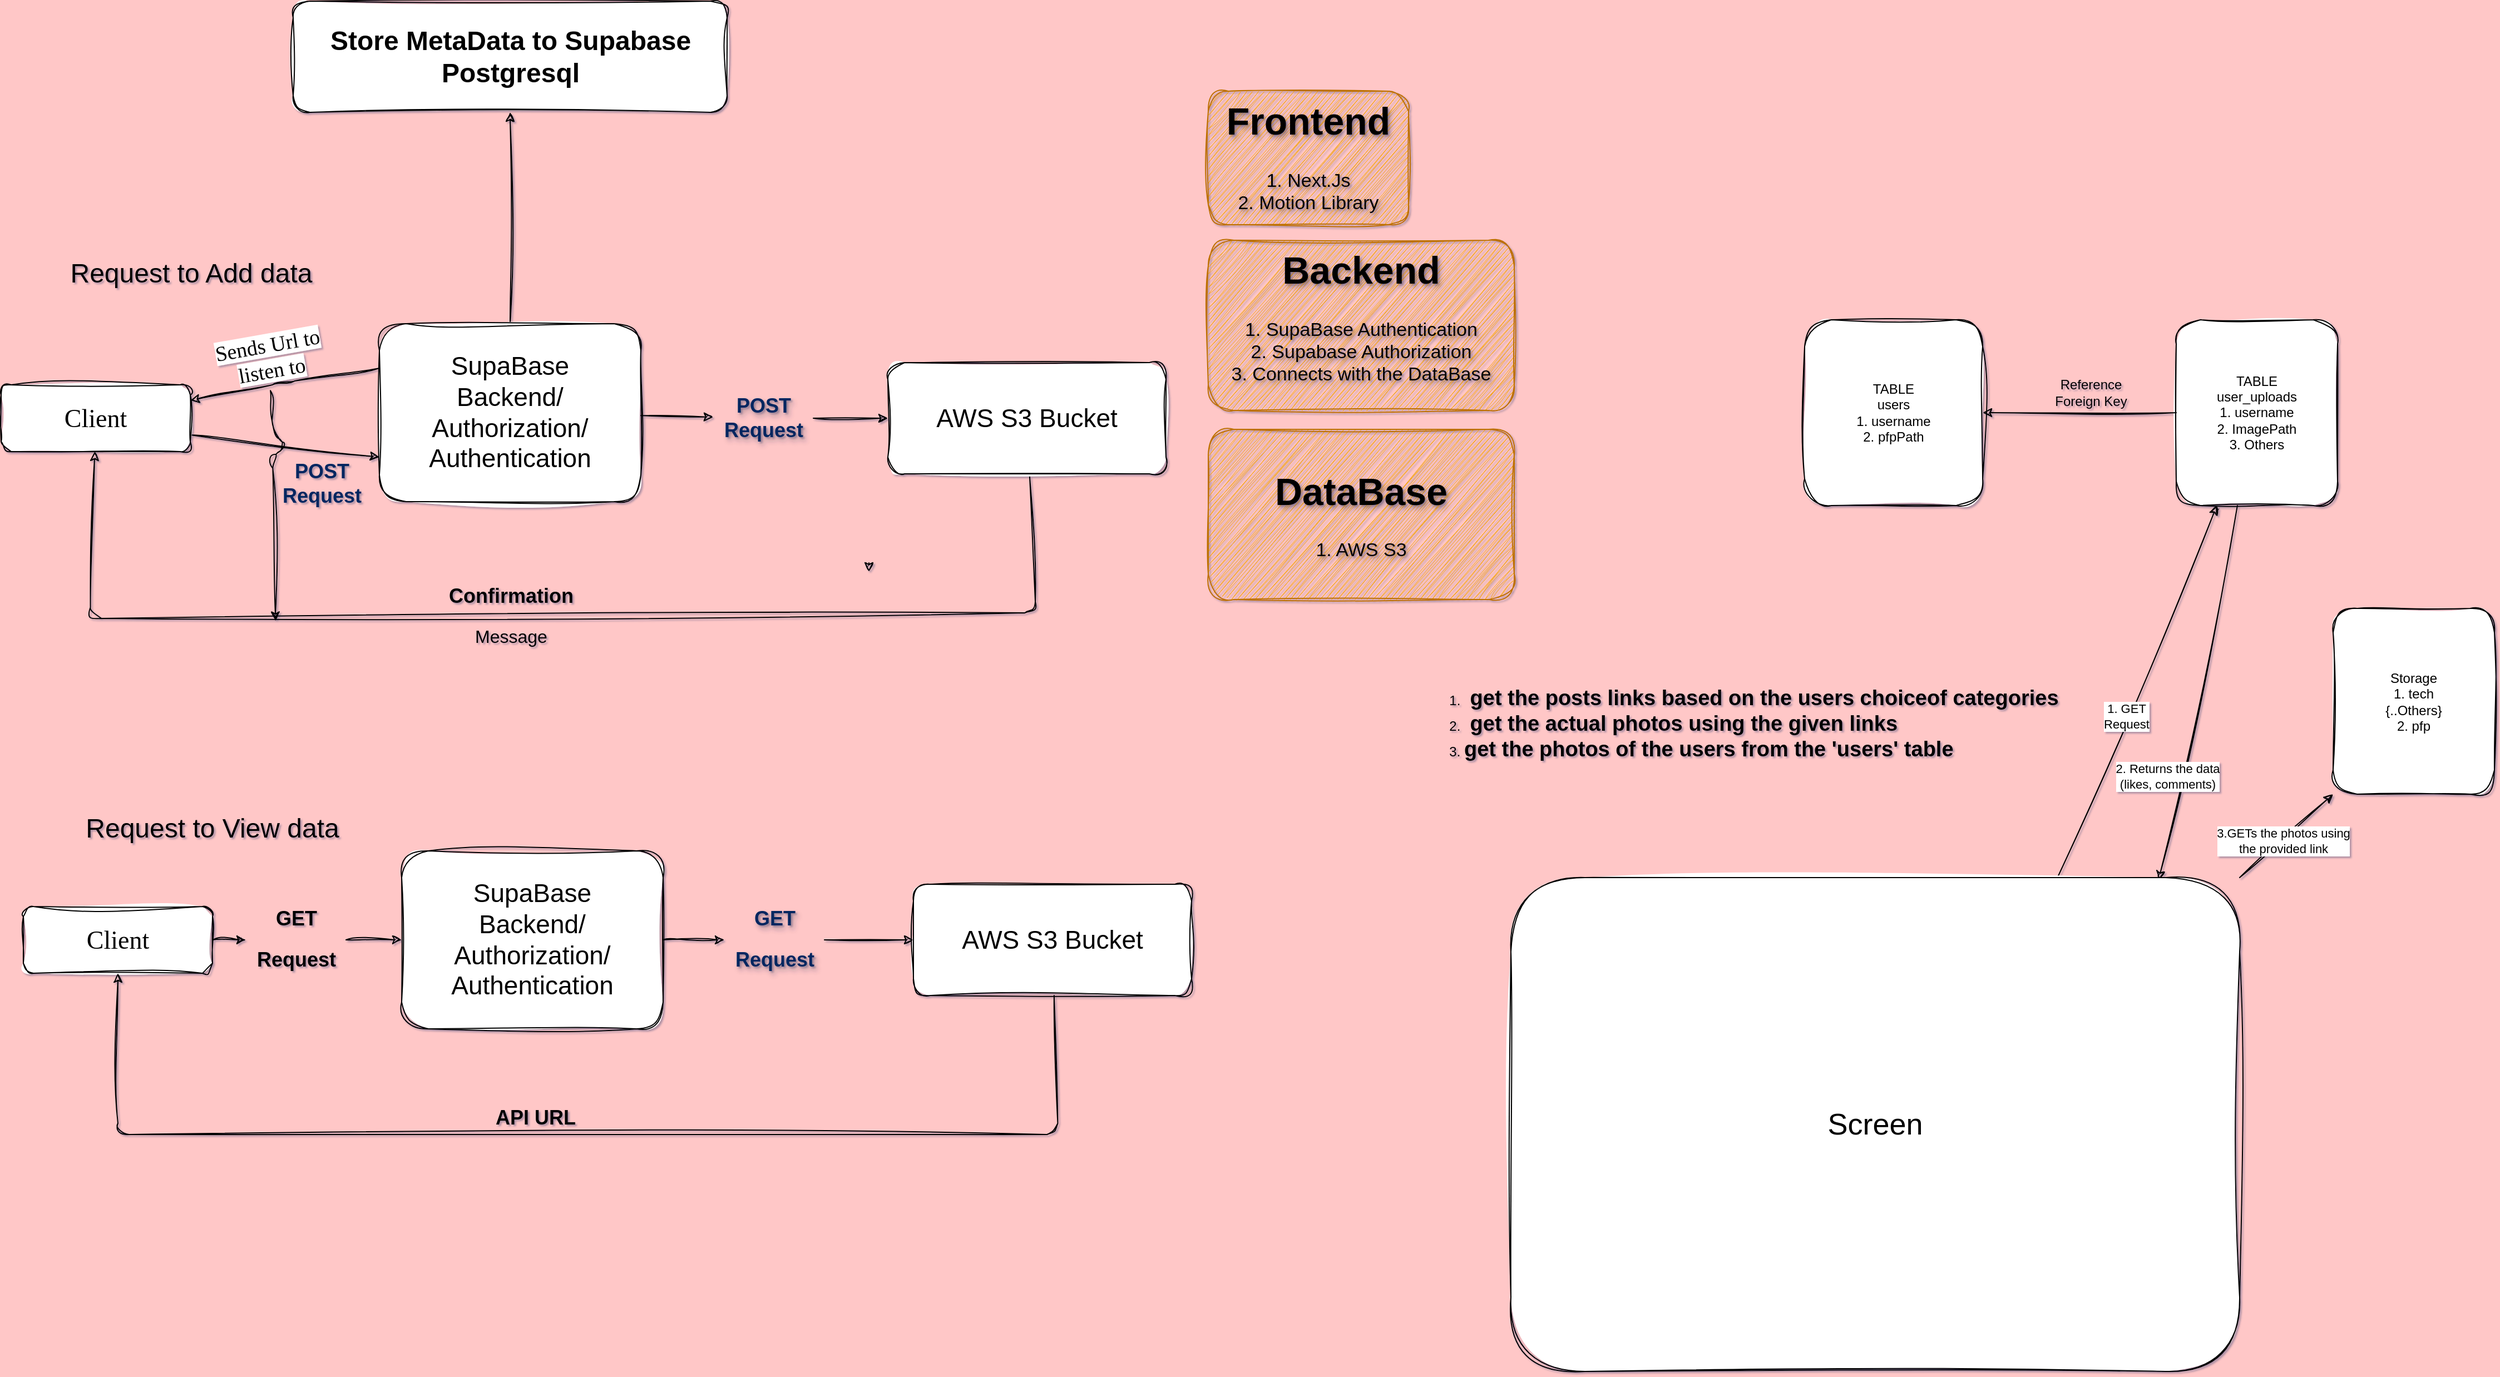 <mxfile>
    <diagram id="IVvzmpo3YwEcb1zVi3Wd" name="Page-1">
        <mxGraphModel dx="2293" dy="770" grid="0" gridSize="10" guides="1" tooltips="1" connect="1" arrows="1" fold="1" page="0" pageScale="1" pageWidth="1100" pageHeight="850" background="light-dark(#FFC7C7,#3B3B3B)" math="0" shadow="1" adaptiveColors="auto">
            <root>
                <mxCell id="0"/>
                <mxCell id="1" parent="0"/>
                <mxCell id="60" style="edgeStyle=none;html=1;exitX=1;exitY=0.75;exitDx=0;exitDy=0;entryX=0;entryY=0.75;entryDx=0;entryDy=0;rounded=1;sketch=1;curveFitting=1;jiggle=2;" parent="1" source="2" target="6" edge="1">
                    <mxGeometry relative="1" as="geometry"/>
                </mxCell>
                <object label="&lt;font face=&quot;Verdana&quot;&gt;Client&lt;/font&gt;" Client="Client&#xa;" id="2">
                    <mxCell style="whiteSpace=wrap;html=1;sketch=1;curveFitting=1;jiggle=2;rounded=1;gradientColor=none;verticalAlign=middle;fontSize=23;" parent="1" vertex="1">
                        <mxGeometry x="-1030" y="515" width="170" height="60" as="geometry"/>
                    </mxCell>
                </object>
                <mxCell id="12" value="" style="edgeStyle=none;rounded=1;html=1;sketch=1;curveFitting=1;jiggle=2;" parent="1" source="20" target="11" edge="1">
                    <mxGeometry relative="1" as="geometry"/>
                </mxCell>
                <mxCell id="29" style="edgeStyle=none;rounded=1;html=1;exitX=0.5;exitY=0;exitDx=0;exitDy=0;entryX=0.5;entryY=1;entryDx=0;entryDy=0;sketch=1;curveFitting=1;jiggle=2;" parent="1" source="6" target="25" edge="1">
                    <mxGeometry relative="1" as="geometry"/>
                </mxCell>
                <mxCell id="58" style="edgeStyle=none;html=1;exitX=0;exitY=0.25;exitDx=0;exitDy=0;rounded=1;sketch=1;curveFitting=1;jiggle=2;" parent="1" source="6" target="2" edge="1">
                    <mxGeometry relative="1" as="geometry">
                        <Array as="points">
                            <mxPoint x="-776" y="513"/>
                        </Array>
                    </mxGeometry>
                </mxCell>
                <object label="SupaBase&lt;div&gt;Backend/&lt;/div&gt;&lt;div&gt;Authorization/&lt;/div&gt;&lt;div&gt;Authentication&lt;/div&gt;" Client="Client&#xa;" id="6">
                    <mxCell style="whiteSpace=wrap;html=1;sketch=1;curveFitting=1;jiggle=2;rounded=1;fontSize=23;" parent="1" vertex="1">
                        <mxGeometry x="-690" y="460" width="235" height="160" as="geometry"/>
                    </mxCell>
                </object>
                <mxCell id="8" style="edgeStyle=none;rounded=1;html=1;exitX=1;exitY=0.5;exitDx=0;exitDy=0;fontSize=23;sketch=1;curveFitting=1;jiggle=2;" parent="1" edge="1">
                    <mxGeometry relative="1" as="geometry">
                        <mxPoint x="-250" y="675" as="sourcePoint"/>
                        <mxPoint x="-250" y="683" as="targetPoint"/>
                    </mxGeometry>
                </mxCell>
                <mxCell id="14" style="edgeStyle=none;rounded=1;html=1;sketch=1;curveFitting=1;jiggle=2;" parent="1" source="11" target="2" edge="1">
                    <mxGeometry relative="1" as="geometry">
                        <mxPoint x="-747.92" y="583.98" as="targetPoint"/>
                        <mxPoint x="-95" y="625" as="sourcePoint"/>
                        <Array as="points">
                            <mxPoint x="-100" y="720"/>
                            <mxPoint x="-950" y="725"/>
                        </Array>
                    </mxGeometry>
                </mxCell>
                <mxCell id="11" value="AWS S3 Bucket" style="rounded=1;whiteSpace=wrap;html=1;fontSize=23;sketch=1;curveFitting=1;jiggle=2;" parent="1" vertex="1">
                    <mxGeometry x="-233" y="495" width="250" height="100" as="geometry"/>
                </mxCell>
                <mxCell id="16" value="&lt;font style=&quot;font-size: 24px;&quot;&gt;Request to Add data&lt;/font&gt;" style="text;strokeColor=none;align=center;fillColor=none;html=1;verticalAlign=middle;whiteSpace=wrap;rounded=1;sketch=1;curveFitting=1;jiggle=2;" parent="1" vertex="1">
                    <mxGeometry x="-979" y="395" width="240" height="40" as="geometry"/>
                </mxCell>
                <mxCell id="22" value="&lt;h2&gt;&lt;font style=&quot;font-size: 18px;&quot;&gt;Confirmation&lt;/font&gt;&lt;/h2&gt;&lt;div&gt;&lt;font size=&quot;3&quot;&gt;Message&lt;/font&gt;&lt;/div&gt;" style="text;html=1;align=center;verticalAlign=middle;resizable=0;points=[];autosize=1;strokeColor=none;fillColor=none;rounded=1;sketch=1;curveFitting=1;jiggle=2;" parent="1" vertex="1">
                    <mxGeometry x="-642.5" y="675" width="140" height="80" as="geometry"/>
                </mxCell>
                <object label="&lt;h2&gt;&lt;font style=&quot;font-size: 24px;&quot;&gt;Store MetaData to Supabase Postgresql&lt;/font&gt;&lt;/h2&gt;" Client="Client&#xa;" id="25">
                    <mxCell style="whiteSpace=wrap;html=1;sketch=1;curveFitting=1;jiggle=2;rounded=1;" parent="1" vertex="1">
                        <mxGeometry x="-767.5" y="170" width="390" height="100" as="geometry"/>
                    </mxCell>
                </object>
                <mxCell id="30" value="" style="edgeStyle=none;rounded=1;html=1;fontSize=23;sketch=1;curveFitting=1;jiggle=2;" parent="1" source="38" target="34" edge="1">
                    <mxGeometry relative="1" as="geometry"/>
                </mxCell>
                <object label="&lt;font face=&quot;Verdana&quot;&gt;Client&lt;/font&gt;" Client="Client&#xa;" id="31">
                    <mxCell style="whiteSpace=wrap;html=1;sketch=1;curveFitting=1;jiggle=2;rounded=1;gradientColor=none;verticalAlign=middle;fontSize=23;" parent="1" vertex="1">
                        <mxGeometry x="-1010" y="984" width="170" height="60" as="geometry"/>
                    </mxCell>
                </object>
                <mxCell id="32" value="" style="edgeStyle=none;rounded=1;html=1;sketch=1;curveFitting=1;jiggle=2;" parent="1" source="40" target="37" edge="1">
                    <mxGeometry relative="1" as="geometry"/>
                </mxCell>
                <object label="SupaBase&lt;div&gt;Backend/&lt;/div&gt;&lt;div&gt;Authorization/&lt;/div&gt;&lt;div&gt;Authentication&lt;/div&gt;" Client="Client&#xa;" id="34">
                    <mxCell style="whiteSpace=wrap;html=1;sketch=1;curveFitting=1;jiggle=2;rounded=1;fontSize=23;" parent="1" vertex="1">
                        <mxGeometry x="-670" y="934" width="235" height="160" as="geometry"/>
                    </mxCell>
                </object>
                <mxCell id="36" style="edgeStyle=none;rounded=1;html=1;sketch=1;curveFitting=1;jiggle=2;" parent="1" source="37" target="31" edge="1">
                    <mxGeometry relative="1" as="geometry">
                        <mxPoint x="-727.92" y="1052.98" as="targetPoint"/>
                        <mxPoint x="-75" y="1094" as="sourcePoint"/>
                        <Array as="points">
                            <mxPoint x="-80" y="1189"/>
                            <mxPoint x="-925" y="1189"/>
                        </Array>
                    </mxGeometry>
                </mxCell>
                <mxCell id="37" value="AWS S3 Bucket" style="rounded=1;whiteSpace=wrap;html=1;fontSize=23;sketch=1;curveFitting=1;jiggle=2;" parent="1" vertex="1">
                    <mxGeometry x="-210" y="964" width="250" height="100" as="geometry"/>
                </mxCell>
                <mxCell id="39" value="&lt;font style=&quot;font-size: 24px;&quot;&gt;Request to View data&lt;/font&gt;" style="text;strokeColor=none;align=center;fillColor=none;html=1;verticalAlign=middle;whiteSpace=wrap;rounded=1;sketch=1;curveFitting=1;jiggle=2;" parent="1" vertex="1">
                    <mxGeometry x="-960" y="894" width="240" height="40" as="geometry"/>
                </mxCell>
                <mxCell id="41" value="&lt;h2&gt;API URL&lt;/h2&gt;" style="text;html=1;align=center;verticalAlign=middle;resizable=0;points=[];autosize=1;strokeColor=none;fillColor=none;rounded=1;sketch=1;curveFitting=1;jiggle=2;" parent="1" vertex="1">
                    <mxGeometry x="-600" y="1144" width="100" height="60" as="geometry"/>
                </mxCell>
                <mxCell id="43" value="" style="edgeStyle=none;rounded=1;html=1;fontSize=23;sketch=1;curveFitting=1;jiggle=2;" parent="1" source="31" target="38" edge="1">
                    <mxGeometry relative="1" as="geometry">
                        <mxPoint x="-840" y="1014" as="sourcePoint"/>
                        <mxPoint x="-670" y="1014" as="targetPoint"/>
                    </mxGeometry>
                </mxCell>
                <mxCell id="38" value="&lt;h2&gt;GET&lt;/h2&gt;&lt;h2&gt;Request&lt;/h2&gt;" style="text;html=1;align=center;verticalAlign=middle;resizable=0;points=[];autosize=1;strokeColor=none;fillColor=none;rounded=1;sketch=1;curveFitting=1;jiggle=2;" parent="1" vertex="1">
                    <mxGeometry x="-810" y="964" width="90" height="100" as="geometry"/>
                </mxCell>
                <mxCell id="44" value="" style="edgeStyle=none;rounded=1;html=1;sketch=1;curveFitting=1;jiggle=2;" parent="1" source="34" target="40" edge="1">
                    <mxGeometry relative="1" as="geometry">
                        <mxPoint x="-435" y="1014" as="sourcePoint"/>
                        <mxPoint x="-210" y="1014" as="targetPoint"/>
                    </mxGeometry>
                </mxCell>
                <mxCell id="40" value="&lt;h2&gt;&lt;font style=&quot;color: rgb(0, 39, 97);&quot;&gt;&lt;b&gt;GET&lt;/b&gt;&lt;/font&gt;&lt;/h2&gt;&lt;h2&gt;&lt;font style=&quot;color: rgb(0, 39, 97);&quot;&gt;&lt;b&gt;Request&lt;/b&gt;&lt;/font&gt;&lt;/h2&gt;" style="text;html=1;align=center;verticalAlign=middle;resizable=0;points=[];autosize=1;strokeColor=none;fillColor=none;textShadow=1;labelBorderColor=none;labelBackgroundColor=none;rounded=1;sketch=1;curveFitting=1;jiggle=2;" parent="1" vertex="1">
                    <mxGeometry x="-380" y="964" width="90" height="100" as="geometry"/>
                </mxCell>
                <mxCell id="15" value="&lt;h2&gt;&lt;font style=&quot;color: rgb(0, 39, 97);&quot;&gt;&lt;b&gt;POST&lt;br&gt;&lt;/b&gt;&lt;b&gt;Request&lt;/b&gt;&lt;/font&gt;&lt;/h2&gt;" style="text;html=1;align=center;verticalAlign=middle;resizable=0;points=[];autosize=1;strokeColor=none;fillColor=none;rounded=1;sketch=1;curveFitting=1;jiggle=2;" parent="1" vertex="1">
                    <mxGeometry x="-787" y="559" width="90" height="90" as="geometry"/>
                </mxCell>
                <mxCell id="46" value="" style="edgeStyle=none;rounded=1;html=1;sketch=1;curveFitting=1;jiggle=2;" parent="1" source="6" target="20" edge="1">
                    <mxGeometry relative="1" as="geometry">
                        <mxPoint x="-455" y="541" as="sourcePoint"/>
                        <mxPoint x="-230" y="544" as="targetPoint"/>
                    </mxGeometry>
                </mxCell>
                <mxCell id="20" value="&lt;h2&gt;&lt;font style=&quot;color: rgb(0, 39, 97);&quot;&gt;&lt;b&gt;POST&lt;br&gt;&lt;/b&gt;&lt;b&gt;Request&lt;/b&gt;&lt;/font&gt;&lt;/h2&gt;" style="text;html=1;align=center;verticalAlign=middle;resizable=0;points=[];autosize=1;strokeColor=none;fillColor=none;textShadow=1;labelBorderColor=none;labelBackgroundColor=none;rounded=1;sketch=1;curveFitting=1;jiggle=2;" parent="1" vertex="1">
                    <mxGeometry x="-390" y="500" width="90" height="90" as="geometry"/>
                </mxCell>
                <mxCell id="53" value="&lt;h1 style=&quot;margin-top: 0px;&quot;&gt;Frontend&lt;/h1&gt;&lt;div&gt;1. Next.Js&lt;/div&gt;&lt;div&gt;2. Motion Library&lt;/div&gt;" style="text;html=1;whiteSpace=wrap;overflow=hidden;rounded=1;fillColor=#f0a30a;fontColor=#000000;strokeColor=#BD7000;fontSize=17;textShadow=1;align=center;fontStyle=0;sketch=1;curveFitting=1;jiggle=2;" parent="1" vertex="1">
                    <mxGeometry x="55" y="251" width="180" height="120" as="geometry"/>
                </mxCell>
                <mxCell id="54" value="&lt;h1 style=&quot;margin-top: 0px;&quot;&gt;Backend&lt;/h1&gt;&lt;div&gt;1. SupaBase Authentication&lt;/div&gt;&lt;div&gt;2. Supabase Authorization&lt;/div&gt;&lt;div&gt;3. Connects with the DataBase&lt;/div&gt;" style="text;html=1;whiteSpace=wrap;overflow=hidden;rounded=1;fillColor=#f0a30a;fontColor=#000000;strokeColor=#BD7000;fontSize=17;textShadow=1;align=center;sketch=1;curveFitting=1;jiggle=2;" parent="1" vertex="1">
                    <mxGeometry x="55" y="385" width="275" height="153" as="geometry"/>
                </mxCell>
                <mxCell id="56" value="&lt;h1 style=&quot;margin-top: 0px;&quot;&gt;DataBase&lt;/h1&gt;&lt;div&gt;1. AWS S3&lt;/div&gt;" style="text;html=1;whiteSpace=wrap;overflow=hidden;rounded=1;fillColor=#f0a30a;fontColor=#000000;strokeColor=#BD7000;fontSize=17;textShadow=1;verticalAlign=middle;align=center;sketch=1;curveFitting=1;jiggle=2;" parent="1" vertex="1">
                    <mxGeometry x="55" y="555" width="275" height="153" as="geometry"/>
                </mxCell>
                <mxCell id="62" style="edgeStyle=none;html=1;rounded=1;sketch=1;curveFitting=1;jiggle=2;" parent="1" source="61" edge="1">
                    <mxGeometry relative="1" as="geometry">
                        <mxPoint x="-783.348" y="727.348" as="targetPoint"/>
                        <Array as="points">
                            <mxPoint x="-786" y="557"/>
                            <mxPoint x="-774" y="570"/>
                            <mxPoint x="-786" y="580"/>
                        </Array>
                    </mxGeometry>
                </mxCell>
                <mxCell id="61" value="&lt;font face=&quot;Ancizar Sans&quot; style=&quot;font-size: 19px; background-color: light-dark(#ffffff, var(--ge-dark-color, #121212));&quot;&gt;Sends Url to&lt;/font&gt;&lt;div&gt;&lt;font face=&quot;Ancizar Sans&quot; style=&quot;font-size: 19px; background-color: light-dark(#ffffff, var(--ge-dark-color, #121212));&quot;&gt;listen to&lt;/font&gt;&lt;/div&gt;" style="text;html=1;align=center;verticalAlign=middle;resizable=0;points=[];autosize=1;strokeColor=none;fillColor=none;rotation=-10;rounded=1;sketch=1;curveFitting=1;jiggle=2;" parent="1" vertex="1">
                    <mxGeometry x="-844" y="462" width="109" height="58" as="geometry"/>
                </mxCell>
                <object label="TABLE&lt;div&gt;users&lt;br&gt;&lt;/div&gt;&lt;div&gt;1. username&lt;/div&gt;&lt;div&gt;2. pfpPath&lt;/div&gt;" Client="Client&#xa;" id="63">
                    <mxCell style="whiteSpace=wrap;html=1;sketch=1;curveFitting=1;jiggle=2;rounded=1;" parent="1" vertex="1">
                        <mxGeometry x="591" y="456.5" width="160" height="167" as="geometry"/>
                    </mxCell>
                </object>
                <mxCell id="101" style="edgeStyle=none;html=1;entryX=0.889;entryY=0.005;entryDx=0;entryDy=0;entryPerimeter=0;sketch=1;curveFitting=1;jiggle=2;rounded=1;" parent="1" source="64" target="97" edge="1">
                    <mxGeometry relative="1" as="geometry"/>
                </mxCell>
                <mxCell id="105" value="2. Returns the data&lt;div&gt;(likes, comments)&lt;/div&gt;" style="edgeLabel;html=1;align=center;verticalAlign=middle;resizable=0;points=[];sketch=1;curveFitting=1;jiggle=2;rounded=1;" parent="101" vertex="1" connectable="0">
                    <mxGeometry x="0.203" y="3" relative="1" as="geometry">
                        <mxPoint x="-24" y="40" as="offset"/>
                    </mxGeometry>
                </mxCell>
                <object label="TABLE&lt;div&gt;user_uploads&lt;br&gt;&lt;/div&gt;&lt;div&gt;1. username&lt;/div&gt;&lt;div&gt;2. ImagePath&lt;/div&gt;&lt;div&gt;3. Others&lt;/div&gt;" Client="Client&#xa;" id="64">
                    <mxCell style="whiteSpace=wrap;html=1;sketch=1;curveFitting=1;jiggle=2;rounded=1;" parent="1" vertex="1">
                        <mxGeometry x="925" y="456.5" width="145" height="167" as="geometry"/>
                    </mxCell>
                </object>
                <mxCell id="65" style="edgeStyle=none;html=1;sketch=1;curveFitting=1;jiggle=2;rounded=1;" parent="1" source="64" target="63" edge="1">
                    <mxGeometry relative="1" as="geometry"/>
                </mxCell>
                <mxCell id="66" value="Reference&lt;div&gt;Foreign Key&lt;/div&gt;" style="text;html=1;align=center;verticalAlign=middle;resizable=0;points=[];autosize=1;strokeColor=none;fillColor=none;sketch=1;curveFitting=1;jiggle=2;rounded=1;" parent="1" vertex="1">
                    <mxGeometry x="806" y="501" width="83" height="41" as="geometry"/>
                </mxCell>
                <object label="Storage&lt;div&gt;1. tech&lt;/div&gt;&lt;div&gt;{..Others}&lt;/div&gt;&lt;div&gt;2. pfp&lt;/div&gt;" Client="Client&#xa;" id="96">
                    <mxCell style="whiteSpace=wrap;html=1;sketch=1;curveFitting=1;jiggle=2;rounded=1;" parent="1" vertex="1">
                        <mxGeometry x="1066" y="716" width="145" height="167" as="geometry"/>
                    </mxCell>
                </object>
                <mxCell id="103" style="edgeStyle=none;html=1;exitX=0.75;exitY=0;exitDx=0;exitDy=0;sketch=1;curveFitting=1;jiggle=2;rounded=1;" parent="1" source="97" target="64" edge="1">
                    <mxGeometry relative="1" as="geometry"/>
                </mxCell>
                <mxCell id="104" value="1. GET&lt;div&gt;Request&lt;/div&gt;" style="edgeLabel;html=1;align=center;verticalAlign=middle;resizable=0;points=[];sketch=1;curveFitting=1;jiggle=2;rounded=1;" parent="103" vertex="1" connectable="0">
                    <mxGeometry x="-0.136" y="2" relative="1" as="geometry">
                        <mxPoint x="1" as="offset"/>
                    </mxGeometry>
                </mxCell>
                <mxCell id="106" style="edgeStyle=none;html=1;exitX=1;exitY=0;exitDx=0;exitDy=0;entryX=0;entryY=1;entryDx=0;entryDy=0;sketch=1;curveFitting=1;jiggle=2;rounded=1;" parent="1" source="97" target="96" edge="1">
                    <mxGeometry relative="1" as="geometry"/>
                </mxCell>
                <mxCell id="107" value="3.GETs the photos using&lt;div&gt;the provided link&lt;/div&gt;" style="edgeLabel;html=1;align=center;verticalAlign=middle;resizable=0;points=[];sketch=1;curveFitting=1;jiggle=2;rounded=1;" parent="106" vertex="1" connectable="0">
                    <mxGeometry x="-0.106" relative="1" as="geometry">
                        <mxPoint x="1" as="offset"/>
                    </mxGeometry>
                </mxCell>
                <mxCell id="97" value="&lt;font style=&quot;font-size: 27px;&quot;&gt;Screen&lt;/font&gt;" style="rounded=1;whiteSpace=wrap;html=1;sketch=1;curveFitting=1;jiggle=2;" parent="1" vertex="1">
                    <mxGeometry x="327" y="958" width="655" height="444" as="geometry"/>
                </mxCell>
                <mxCell id="102" value="&lt;ol&gt;&lt;li&gt;&lt;b&gt;&lt;font style=&quot;font-size: 19px;&quot;&gt;&amp;nbsp;get the posts links based on the users choiceof categories&lt;/font&gt;&lt;/b&gt;&lt;/li&gt;&lt;li&gt;&lt;span style=&quot;font-size: 19px;&quot;&gt;&lt;b&gt;&amp;nbsp;get the actual photos using the given links&lt;/b&gt;&lt;/span&gt;&lt;/li&gt;&lt;li&gt;&lt;span style=&quot;font-size: 19px;&quot;&gt;&lt;b&gt;get the photos of the users from the &#39;users&#39; table&lt;/b&gt;&lt;/span&gt;&lt;/li&gt;&lt;/ol&gt;" style="text;html=1;align=left;verticalAlign=middle;resizable=0;points=[];autosize=1;strokeColor=none;fillColor=none;sketch=1;curveFitting=1;jiggle=2;rounded=1;" parent="1" vertex="1">
                    <mxGeometry x="243" y="759" width="592" height="122" as="geometry"/>
                </mxCell>
            </root>
        </mxGraphModel>
    </diagram>
</mxfile>